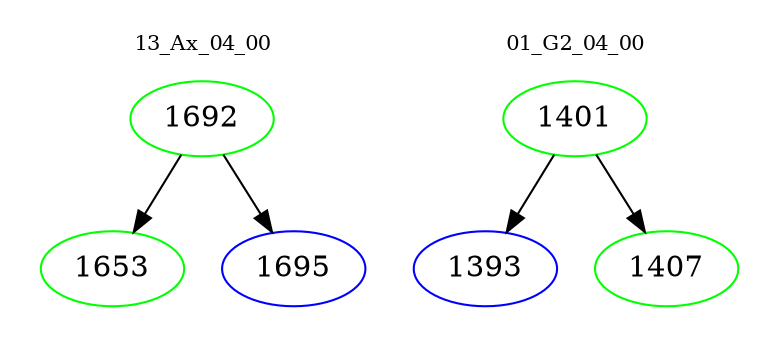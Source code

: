 digraph{
subgraph cluster_0 {
color = white
label = "13_Ax_04_00";
fontsize=10;
T0_1692 [label="1692", color="green"]
T0_1692 -> T0_1653 [color="black"]
T0_1653 [label="1653", color="green"]
T0_1692 -> T0_1695 [color="black"]
T0_1695 [label="1695", color="blue"]
}
subgraph cluster_1 {
color = white
label = "01_G2_04_00";
fontsize=10;
T1_1401 [label="1401", color="green"]
T1_1401 -> T1_1393 [color="black"]
T1_1393 [label="1393", color="blue"]
T1_1401 -> T1_1407 [color="black"]
T1_1407 [label="1407", color="green"]
}
}
